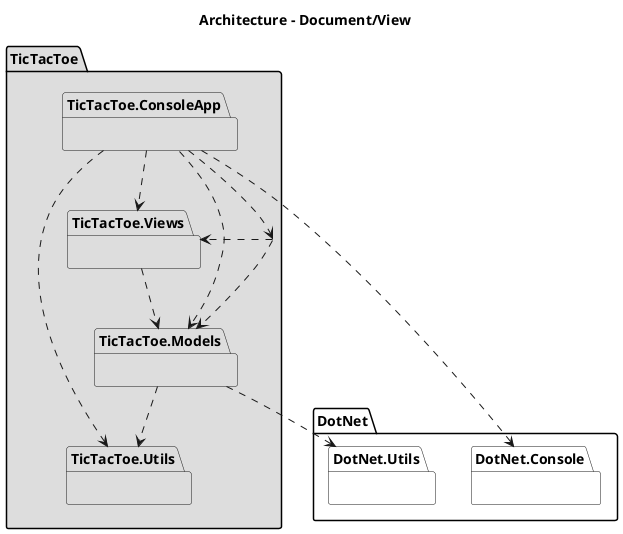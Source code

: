 @startuml TicTacToeArchitectureDocumentView
title Architecture - Document/View
package TicTacToe #DDDDDD { }
package TicTacToe.Models #DDDDDD { }
package TicTacToe.Views #DDDDDD { }
Package TicTacToe.ConsoleApp #DDDDDD { }
package TicTacToe.Utils #DDDDDD { }
package DotNet.Console #White{ }
package DotNet.Utils #White{ }

TicTacToe <.up. TicTacToe.ConsoleApp
TicTacToe .down.> TicTacToe.Models
TicTacToe .down.> TicTacToe.Views
TicTacToe.Views .down.> TicTacToe.Models
TicTacToe.Models .down.> TicTacToe.Utils
TicTacToe.Models .down.> DotNet.Utils
TicTacToe.ConsoleApp .down.> TicTacToe.Models
TicTacToe.ConsoleApp .down.> TicTacToe.Views
TicTacToe.ConsoleApp .down.> TicTacToe.Utils
TicTacToe.ConsoleApp .down.> DotNet.Console

